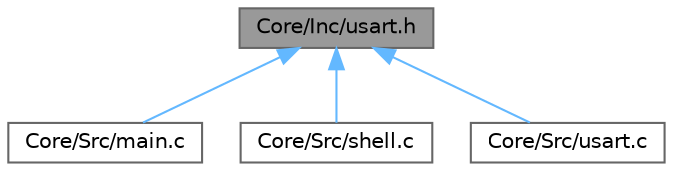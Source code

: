 digraph "Core/Inc/usart.h"
{
 // LATEX_PDF_SIZE
  bgcolor="transparent";
  edge [fontname=Helvetica,fontsize=10,labelfontname=Helvetica,labelfontsize=10];
  node [fontname=Helvetica,fontsize=10,shape=box,height=0.2,width=0.4];
  Node1 [label="Core/Inc/usart.h",height=0.2,width=0.4,color="gray40", fillcolor="grey60", style="filled", fontcolor="black",tooltip="This file contains all the function prototypes for the usart.c file."];
  Node1 -> Node2 [dir="back",color="steelblue1",style="solid"];
  Node2 [label="Core/Src/main.c",height=0.2,width=0.4,color="grey40", fillcolor="white", style="filled",URL="$main_8c.html",tooltip=": Main program body"];
  Node1 -> Node3 [dir="back",color="steelblue1",style="solid"];
  Node3 [label="Core/Src/shell.c",height=0.2,width=0.4,color="grey40", fillcolor="white", style="filled",URL="$shell_8c.html",tooltip="This file provides code for motor control."];
  Node1 -> Node4 [dir="back",color="steelblue1",style="solid"];
  Node4 [label="Core/Src/usart.c",height=0.2,width=0.4,color="grey40", fillcolor="white", style="filled",URL="$usart_8c.html",tooltip="This file provides code for the configuration of the USART instances."];
}
